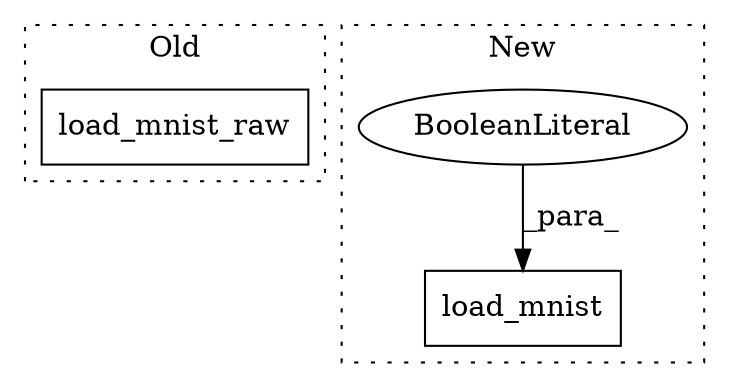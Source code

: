 digraph G {
subgraph cluster0 {
1 [label="load_mnist_raw" a="32" s="2507" l="16" shape="box"];
label = "Old";
style="dotted";
}
subgraph cluster1 {
2 [label="load_mnist" a="32" s="2544,2559" l="11,1" shape="box"];
3 [label="BooleanLiteral" a="9" s="2555" l="4" shape="ellipse"];
label = "New";
style="dotted";
}
3 -> 2 [label="_para_"];
}